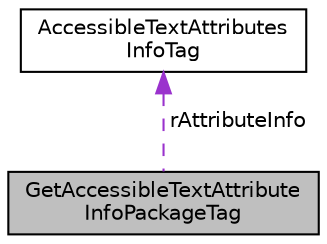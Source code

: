 digraph "GetAccessibleTextAttributeInfoPackageTag"
{
 // LATEX_PDF_SIZE
  edge [fontname="Helvetica",fontsize="10",labelfontname="Helvetica",labelfontsize="10"];
  node [fontname="Helvetica",fontsize="10",shape=record];
  Node1 [label="GetAccessibleTextAttribute\lInfoPackageTag",height=0.2,width=0.4,color="black", fillcolor="grey75", style="filled", fontcolor="black",tooltip=" "];
  Node2 -> Node1 [dir="back",color="darkorchid3",fontsize="10",style="dashed",label=" rAttributeInfo" ,fontname="Helvetica"];
  Node2 [label="AccessibleTextAttributes\lInfoTag",height=0.2,width=0.4,color="black", fillcolor="white", style="filled",URL="$struct_accessible_text_attributes_info_tag.html",tooltip=" "];
}
